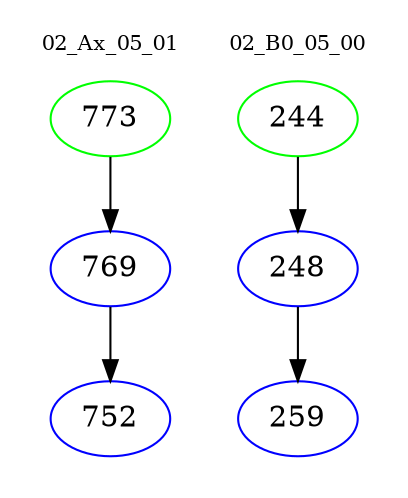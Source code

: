 digraph{
subgraph cluster_0 {
color = white
label = "02_Ax_05_01";
fontsize=10;
T0_773 [label="773", color="green"]
T0_773 -> T0_769 [color="black"]
T0_769 [label="769", color="blue"]
T0_769 -> T0_752 [color="black"]
T0_752 [label="752", color="blue"]
}
subgraph cluster_1 {
color = white
label = "02_B0_05_00";
fontsize=10;
T1_244 [label="244", color="green"]
T1_244 -> T1_248 [color="black"]
T1_248 [label="248", color="blue"]
T1_248 -> T1_259 [color="black"]
T1_259 [label="259", color="blue"]
}
}
